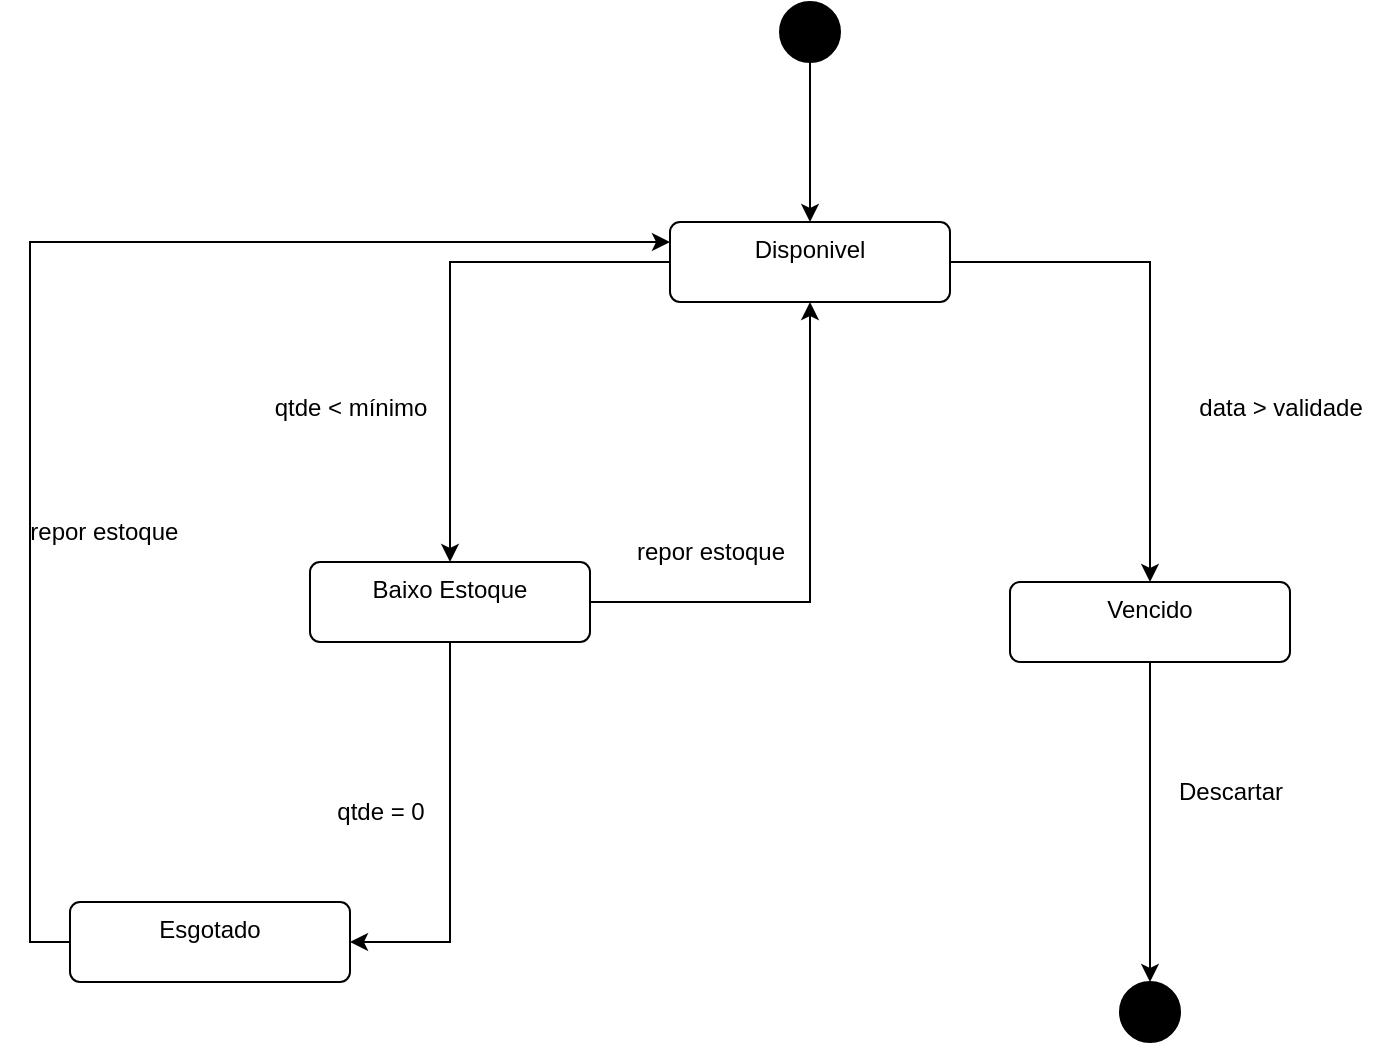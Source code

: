 <mxfile version="27.0.6">
  <diagram name="Página-1" id="fgthK6nCLFAKXQFVDMko">
    <mxGraphModel dx="924" dy="562" grid="1" gridSize="10" guides="1" tooltips="1" connect="1" arrows="1" fold="1" page="1" pageScale="1" pageWidth="827" pageHeight="1169" math="0" shadow="0">
      <root>
        <mxCell id="0" />
        <mxCell id="1" parent="0" />
        <mxCell id="B2jILJhdWrx1jrn46OUm-2" style="edgeStyle=orthogonalEdgeStyle;rounded=0;orthogonalLoop=1;jettySize=auto;html=1;entryX=0.5;entryY=0;entryDx=0;entryDy=0;" parent="1" source="B2jILJhdWrx1jrn46OUm-1" target="E7edON0g2RFRuoO3Z_xQ-2" edge="1">
          <mxGeometry relative="1" as="geometry">
            <mxPoint x="420" y="200" as="targetPoint" />
          </mxGeometry>
        </mxCell>
        <mxCell id="B2jILJhdWrx1jrn46OUm-1" value="" style="ellipse;fillColor=strokeColor;html=1;" parent="1" vertex="1">
          <mxGeometry x="405" y="90" width="30" height="30" as="geometry" />
        </mxCell>
        <mxCell id="B2jILJhdWrx1jrn46OUm-8" value="qtde &amp;lt; mínimo" style="text;html=1;align=center;verticalAlign=middle;resizable=0;points=[];autosize=1;strokeColor=none;fillColor=none;" parent="1" vertex="1">
          <mxGeometry x="140" y="278" width="100" height="30" as="geometry" />
        </mxCell>
        <mxCell id="B2jILJhdWrx1jrn46OUm-16" style="edgeStyle=orthogonalEdgeStyle;rounded=0;orthogonalLoop=1;jettySize=auto;html=1;exitX=0;exitY=0.5;exitDx=0;exitDy=0;entryX=0;entryY=0.25;entryDx=0;entryDy=0;" parent="1" source="E7edON0g2RFRuoO3Z_xQ-12" edge="1">
          <mxGeometry relative="1" as="geometry">
            <Array as="points">
              <mxPoint x="30" y="560" />
              <mxPoint x="30" y="210" />
            </Array>
            <mxPoint x="30" y="580" as="sourcePoint" />
            <mxPoint x="350" y="210" as="targetPoint" />
          </mxGeometry>
        </mxCell>
        <mxCell id="B2jILJhdWrx1jrn46OUm-14" value="qtde = 0" style="text;html=1;align=center;verticalAlign=middle;resizable=0;points=[];autosize=1;strokeColor=none;fillColor=none;" parent="1" vertex="1">
          <mxGeometry x="170" y="480" width="70" height="30" as="geometry" />
        </mxCell>
        <mxCell id="B2jILJhdWrx1jrn46OUm-17" value="&amp;nbsp;repor estoque" style="text;html=1;align=center;verticalAlign=middle;resizable=0;points=[];autosize=1;strokeColor=none;fillColor=none;" parent="1" vertex="1">
          <mxGeometry x="15" y="340" width="100" height="30" as="geometry" />
        </mxCell>
        <mxCell id="B2jILJhdWrx1jrn46OUm-20" value="repor estoque" style="text;html=1;align=center;verticalAlign=middle;resizable=0;points=[];autosize=1;strokeColor=none;fillColor=none;" parent="1" vertex="1">
          <mxGeometry x="320" y="350" width="100" height="30" as="geometry" />
        </mxCell>
        <mxCell id="E7edON0g2RFRuoO3Z_xQ-7" style="edgeStyle=orthogonalEdgeStyle;rounded=0;orthogonalLoop=1;jettySize=auto;html=1;exitX=1;exitY=0.5;exitDx=0;exitDy=0;entryX=0.5;entryY=0;entryDx=0;entryDy=0;" edge="1" parent="1" source="E7edON0g2RFRuoO3Z_xQ-2" target="E7edON0g2RFRuoO3Z_xQ-6">
          <mxGeometry relative="1" as="geometry" />
        </mxCell>
        <mxCell id="E7edON0g2RFRuoO3Z_xQ-11" style="edgeStyle=orthogonalEdgeStyle;rounded=0;orthogonalLoop=1;jettySize=auto;html=1;exitX=0;exitY=0.5;exitDx=0;exitDy=0;entryX=0.5;entryY=0;entryDx=0;entryDy=0;" edge="1" parent="1" source="E7edON0g2RFRuoO3Z_xQ-2" target="E7edON0g2RFRuoO3Z_xQ-8">
          <mxGeometry relative="1" as="geometry" />
        </mxCell>
        <mxCell id="E7edON0g2RFRuoO3Z_xQ-2" value="Disponivel" style="html=1;align=center;verticalAlign=top;rounded=1;absoluteArcSize=1;arcSize=10;dashed=0;whiteSpace=wrap;" vertex="1" parent="1">
          <mxGeometry x="350" y="200" width="140" height="40" as="geometry" />
        </mxCell>
        <mxCell id="E7edON0g2RFRuoO3Z_xQ-17" style="edgeStyle=orthogonalEdgeStyle;rounded=0;orthogonalLoop=1;jettySize=auto;html=1;exitX=0.5;exitY=1;exitDx=0;exitDy=0;entryX=0.5;entryY=0;entryDx=0;entryDy=0;" edge="1" parent="1" source="E7edON0g2RFRuoO3Z_xQ-6" target="E7edON0g2RFRuoO3Z_xQ-16">
          <mxGeometry relative="1" as="geometry" />
        </mxCell>
        <mxCell id="E7edON0g2RFRuoO3Z_xQ-6" value="Vencido" style="html=1;align=center;verticalAlign=top;rounded=1;absoluteArcSize=1;arcSize=10;dashed=0;whiteSpace=wrap;" vertex="1" parent="1">
          <mxGeometry x="520" y="380" width="140" height="40" as="geometry" />
        </mxCell>
        <mxCell id="E7edON0g2RFRuoO3Z_xQ-9" style="edgeStyle=orthogonalEdgeStyle;rounded=0;orthogonalLoop=1;jettySize=auto;html=1;exitX=1;exitY=0.5;exitDx=0;exitDy=0;entryX=0.5;entryY=1;entryDx=0;entryDy=0;" edge="1" parent="1" source="E7edON0g2RFRuoO3Z_xQ-8" target="E7edON0g2RFRuoO3Z_xQ-2">
          <mxGeometry relative="1" as="geometry" />
        </mxCell>
        <mxCell id="E7edON0g2RFRuoO3Z_xQ-10" style="edgeStyle=orthogonalEdgeStyle;rounded=0;orthogonalLoop=1;jettySize=auto;html=1;exitX=0.5;exitY=1;exitDx=0;exitDy=0;entryX=1;entryY=0.5;entryDx=0;entryDy=0;" edge="1" parent="1" source="E7edON0g2RFRuoO3Z_xQ-8" target="E7edON0g2RFRuoO3Z_xQ-12">
          <mxGeometry relative="1" as="geometry">
            <mxPoint x="170" y="580" as="targetPoint" />
          </mxGeometry>
        </mxCell>
        <mxCell id="E7edON0g2RFRuoO3Z_xQ-8" value="Baixo Estoque" style="html=1;align=center;verticalAlign=top;rounded=1;absoluteArcSize=1;arcSize=10;dashed=0;whiteSpace=wrap;" vertex="1" parent="1">
          <mxGeometry x="170" y="370" width="140" height="40" as="geometry" />
        </mxCell>
        <mxCell id="E7edON0g2RFRuoO3Z_xQ-12" value="Esgotado" style="html=1;align=center;verticalAlign=top;rounded=1;absoluteArcSize=1;arcSize=10;dashed=0;whiteSpace=wrap;" vertex="1" parent="1">
          <mxGeometry x="50" y="540" width="140" height="40" as="geometry" />
        </mxCell>
        <mxCell id="E7edON0g2RFRuoO3Z_xQ-13" value="data &amp;gt; validade" style="text;html=1;align=center;verticalAlign=middle;resizable=0;points=[];autosize=1;strokeColor=none;fillColor=none;" vertex="1" parent="1">
          <mxGeometry x="600" y="278" width="110" height="30" as="geometry" />
        </mxCell>
        <mxCell id="E7edON0g2RFRuoO3Z_xQ-16" value="" style="ellipse;fillColor=strokeColor;html=1;" vertex="1" parent="1">
          <mxGeometry x="575" y="580" width="30" height="30" as="geometry" />
        </mxCell>
        <mxCell id="E7edON0g2RFRuoO3Z_xQ-18" value="Descartar" style="text;html=1;align=center;verticalAlign=middle;resizable=0;points=[];autosize=1;strokeColor=none;fillColor=none;" vertex="1" parent="1">
          <mxGeometry x="590" y="470" width="80" height="30" as="geometry" />
        </mxCell>
      </root>
    </mxGraphModel>
  </diagram>
</mxfile>
